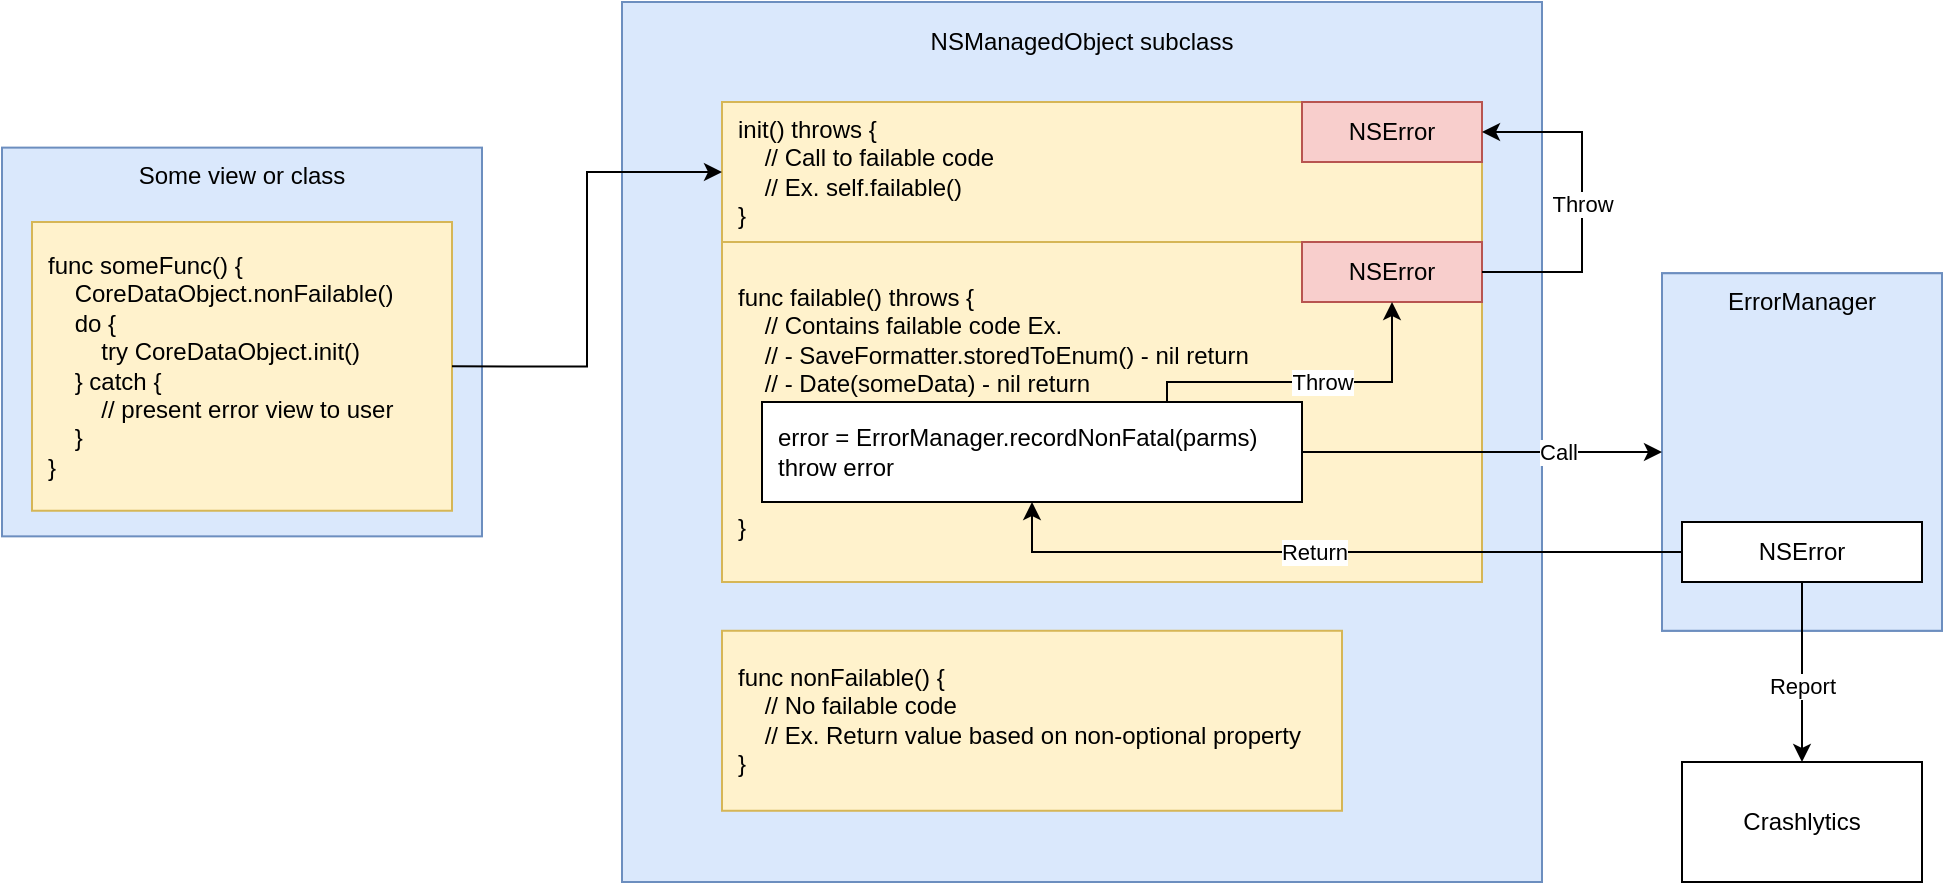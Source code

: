 <mxfile version="14.1.8" type="device" pages="2"><diagram id="QqkL-dKRc8HAovLgqCSY" name="throwing"><mxGraphModel dx="2313" dy="880" grid="1" gridSize="10" guides="1" tooltips="1" connect="1" arrows="1" fold="1" page="1" pageScale="1" pageWidth="1200" pageHeight="500" math="0" shadow="0"><root><mxCell id="0"/><mxCell id="1" parent="0"/><mxCell id="AmR-byiBNs5BFpnlwTnO-15" value="Crashlytics" style="rounded=0;whiteSpace=wrap;html=1;align=center;" vertex="1" parent="1"><mxGeometry x="-260" y="410" width="120" height="60" as="geometry"/></mxCell><mxCell id="AmR-byiBNs5BFpnlwTnO-38" value="" style="group" vertex="1" connectable="0" parent="1"><mxGeometry x="-1100" y="102.81" width="240" height="194.37" as="geometry"/></mxCell><mxCell id="AmR-byiBNs5BFpnlwTnO-11" value="Some view or class" style="rounded=0;whiteSpace=wrap;html=1;align=center;verticalAlign=top;fillColor=#dae8fc;strokeColor=#6c8ebf;" vertex="1" parent="AmR-byiBNs5BFpnlwTnO-38"><mxGeometry width="240" height="194.37" as="geometry"/></mxCell><mxCell id="AmR-byiBNs5BFpnlwTnO-36" value="func someFunc() {&lt;br&gt;&amp;nbsp; &amp;nbsp; CoreDataObject.nonFailable()&lt;br&gt;&amp;nbsp; &amp;nbsp; do {&lt;br&gt;&amp;nbsp; &amp;nbsp; &amp;nbsp; &amp;nbsp; try CoreDataObject.init()&lt;br&gt;&amp;nbsp; &amp;nbsp; } catch {&lt;br&gt;&amp;nbsp; &amp;nbsp; &amp;nbsp; &amp;nbsp; // present error view to user&lt;br&gt;&amp;nbsp; &amp;nbsp; }&lt;br&gt;}" style="rounded=0;whiteSpace=wrap;html=1;align=left;spacing=8;fillColor=#fff2cc;strokeColor=#d6b656;" vertex="1" parent="AmR-byiBNs5BFpnlwTnO-38"><mxGeometry x="15" y="37.19" width="210" height="144.37" as="geometry"/></mxCell><mxCell id="AmR-byiBNs5BFpnlwTnO-40" value="" style="group;fillColor=#dae8fc;strokeColor=#6c8ebf;" vertex="1" connectable="0" parent="1"><mxGeometry x="-270" y="165.63" width="140" height="178.75" as="geometry"/></mxCell><mxCell id="AmR-byiBNs5BFpnlwTnO-14" value="ErrorManager" style="rounded=0;whiteSpace=wrap;html=1;align=center;verticalAlign=top;fillColor=#dae8fc;strokeColor=#6c8ebf;" vertex="1" parent="AmR-byiBNs5BFpnlwTnO-40"><mxGeometry width="140" height="178.75" as="geometry"/></mxCell><mxCell id="AmR-byiBNs5BFpnlwTnO-28" value="NSError" style="rounded=0;whiteSpace=wrap;html=1;align=center;" vertex="1" parent="AmR-byiBNs5BFpnlwTnO-40"><mxGeometry x="10" y="124.37" width="120" height="30" as="geometry"/></mxCell><mxCell id="AmR-byiBNs5BFpnlwTnO-34" style="edgeStyle=orthogonalEdgeStyle;rounded=0;orthogonalLoop=1;jettySize=auto;html=1;exitX=0.5;exitY=1;exitDx=0;exitDy=0;entryX=0.5;entryY=0;entryDx=0;entryDy=0;labelBackgroundColor=none;" edge="1" parent="1" source="AmR-byiBNs5BFpnlwTnO-28" target="AmR-byiBNs5BFpnlwTnO-15"><mxGeometry relative="1" as="geometry"/></mxCell><mxCell id="AmR-byiBNs5BFpnlwTnO-35" value="Report" style="edgeLabel;html=1;align=center;verticalAlign=middle;resizable=0;points=[];" vertex="1" connectable="0" parent="AmR-byiBNs5BFpnlwTnO-34"><mxGeometry x="0.529" y="-2" relative="1" as="geometry"><mxPoint x="2" y="-16.8" as="offset"/></mxGeometry></mxCell><mxCell id="AmR-byiBNs5BFpnlwTnO-46" value="" style="group" vertex="1" connectable="0" parent="1"><mxGeometry x="-790" y="30" width="480" height="440" as="geometry"/></mxCell><mxCell id="AmR-byiBNs5BFpnlwTnO-43" value="" style="group;fillColor=#dae8fc;strokeColor=#6c8ebf;" vertex="1" connectable="0" parent="AmR-byiBNs5BFpnlwTnO-46"><mxGeometry width="460" height="440" as="geometry"/></mxCell><mxCell id="AmR-byiBNs5BFpnlwTnO-42" value="NSManagedObject subclass" style="rounded=0;whiteSpace=wrap;html=1;align=center;verticalAlign=top;spacing=8;fillColor=#dae8fc;strokeColor=#6c8ebf;" vertex="1" parent="AmR-byiBNs5BFpnlwTnO-43"><mxGeometry width="460" height="440" as="geometry"/></mxCell><mxCell id="AmR-byiBNs5BFpnlwTnO-8" value="func nonFailable() {&lt;br&gt;&amp;nbsp; &amp;nbsp; // No failable code&amp;nbsp;&lt;br&gt;&amp;nbsp; &amp;nbsp; // Ex. Return value based on non-optional property&lt;br&gt;&lt;div&gt;&lt;span&gt;}&lt;/span&gt;&lt;/div&gt;" style="rounded=0;whiteSpace=wrap;html=1;align=left;spacing=8;fillColor=#fff2cc;strokeColor=#d6b656;" vertex="1" parent="AmR-byiBNs5BFpnlwTnO-43"><mxGeometry x="50" y="314.38" width="310" height="90" as="geometry"/></mxCell><mxCell id="AmR-byiBNs5BFpnlwTnO-1" value="init() throws {&lt;br&gt;&amp;nbsp; &amp;nbsp; // Call to failable code&lt;br&gt;&amp;nbsp; &amp;nbsp; // Ex. self.failable()&lt;br&gt;&lt;div&gt;&lt;span&gt;}&lt;/span&gt;&lt;/div&gt;" style="rounded=0;whiteSpace=wrap;html=1;align=left;spacing=8;fillColor=#fff2cc;strokeColor=#d6b656;" vertex="1" parent="AmR-byiBNs5BFpnlwTnO-46"><mxGeometry x="50" y="50" width="380" height="70" as="geometry"/></mxCell><mxCell id="AmR-byiBNs5BFpnlwTnO-9" value="func failable() throws {&lt;br&gt;&amp;nbsp; &amp;nbsp; // Contains failable code Ex.&lt;br&gt;&amp;nbsp; &amp;nbsp; // - SaveFormatter.storedToEnum() - nil return&lt;br&gt;&amp;nbsp; &amp;nbsp; // - Date(someData) - nil return&lt;br&gt;&lt;br&gt;&lt;br&gt;&lt;br&gt;&lt;br&gt;&lt;div&gt;&lt;span&gt;}&lt;/span&gt;&lt;/div&gt;" style="rounded=0;whiteSpace=wrap;html=1;align=left;spacing=8;fillColor=#fff2cc;strokeColor=#d6b656;" vertex="1" parent="AmR-byiBNs5BFpnlwTnO-46"><mxGeometry x="50" y="120" width="380" height="170" as="geometry"/></mxCell><mxCell id="AmR-byiBNs5BFpnlwTnO-12" value="NSError" style="rounded=0;whiteSpace=wrap;html=1;align=center;fillColor=#f8cecc;strokeColor=#b85450;" vertex="1" parent="AmR-byiBNs5BFpnlwTnO-46"><mxGeometry x="340" y="120" width="90" height="30" as="geometry"/></mxCell><mxCell id="AmR-byiBNs5BFpnlwTnO-26" style="edgeStyle=orthogonalEdgeStyle;rounded=0;orthogonalLoop=1;jettySize=auto;html=1;exitX=0.75;exitY=0;exitDx=0;exitDy=0;entryX=0.5;entryY=1;entryDx=0;entryDy=0;labelBackgroundColor=none;" edge="1" parent="AmR-byiBNs5BFpnlwTnO-46" source="AmR-byiBNs5BFpnlwTnO-13" target="AmR-byiBNs5BFpnlwTnO-12"><mxGeometry x="50" y="50" as="geometry"><Array as="points"><mxPoint x="273" y="190"/><mxPoint x="385" y="190"/></Array></mxGeometry></mxCell><mxCell id="AmR-byiBNs5BFpnlwTnO-27" value="Throw" style="edgeLabel;html=1;align=center;verticalAlign=middle;resizable=0;points=[];" vertex="1" connectable="0" parent="AmR-byiBNs5BFpnlwTnO-26"><mxGeometry x="0.252" y="-3" relative="1" as="geometry"><mxPoint x="-14.5" y="-3" as="offset"/></mxGeometry></mxCell><mxCell id="AmR-byiBNs5BFpnlwTnO-13" value="error = ErrorManager.recordNonFatal(parms)&lt;br&gt;throw error" style="rounded=0;whiteSpace=wrap;html=1;align=left;spacing=8;" vertex="1" parent="AmR-byiBNs5BFpnlwTnO-46"><mxGeometry x="70" y="200" width="270" height="50" as="geometry"/></mxCell><mxCell id="AmR-byiBNs5BFpnlwTnO-20" value="NSError" style="rounded=0;whiteSpace=wrap;html=1;align=center;fillColor=#f8cecc;strokeColor=#b85450;" vertex="1" parent="AmR-byiBNs5BFpnlwTnO-46"><mxGeometry x="340" y="50" width="90" height="30" as="geometry"/></mxCell><mxCell id="AmR-byiBNs5BFpnlwTnO-21" value="" style="edgeStyle=orthogonalEdgeStyle;rounded=0;orthogonalLoop=1;jettySize=auto;html=1;exitX=1;exitY=0.5;exitDx=0;exitDy=0;entryX=1;entryY=0.5;entryDx=0;entryDy=0;" edge="1" parent="AmR-byiBNs5BFpnlwTnO-46" source="AmR-byiBNs5BFpnlwTnO-12" target="AmR-byiBNs5BFpnlwTnO-20"><mxGeometry x="50" y="50" as="geometry"><Array as="points"><mxPoint x="480" y="135"/><mxPoint x="480" y="65"/></Array></mxGeometry></mxCell><mxCell id="AmR-byiBNs5BFpnlwTnO-45" value="Throw" style="edgeLabel;html=1;align=center;verticalAlign=middle;resizable=0;points=[];" vertex="1" connectable="0" parent="AmR-byiBNs5BFpnlwTnO-21"><mxGeometry relative="1" as="geometry"><mxPoint y="1" as="offset"/></mxGeometry></mxCell><mxCell id="AmR-byiBNs5BFpnlwTnO-17" style="edgeStyle=orthogonalEdgeStyle;rounded=0;orthogonalLoop=1;jettySize=auto;html=1;exitX=1;exitY=0.5;exitDx=0;exitDy=0;entryX=0;entryY=0.5;entryDx=0;entryDy=0;" edge="1" parent="1" source="AmR-byiBNs5BFpnlwTnO-13" target="AmR-byiBNs5BFpnlwTnO-14"><mxGeometry relative="1" as="geometry"/></mxCell><mxCell id="AmR-byiBNs5BFpnlwTnO-24" value="Call" style="edgeLabel;html=1;align=center;verticalAlign=middle;resizable=0;points=[];" vertex="1" connectable="0" parent="AmR-byiBNs5BFpnlwTnO-17"><mxGeometry x="0.415" relative="1" as="geometry"><mxPoint as="offset"/></mxGeometry></mxCell><mxCell id="AmR-byiBNs5BFpnlwTnO-31" style="edgeStyle=orthogonalEdgeStyle;rounded=0;orthogonalLoop=1;jettySize=auto;html=1;exitX=0;exitY=0.5;exitDx=0;exitDy=0;entryX=0.5;entryY=1;entryDx=0;entryDy=0;labelBackgroundColor=none;" edge="1" parent="1" source="AmR-byiBNs5BFpnlwTnO-28" target="AmR-byiBNs5BFpnlwTnO-13"><mxGeometry relative="1" as="geometry"/></mxCell><mxCell id="AmR-byiBNs5BFpnlwTnO-33" value="Return" style="edgeLabel;html=1;align=center;verticalAlign=middle;resizable=0;points=[];" vertex="1" connectable="0" parent="AmR-byiBNs5BFpnlwTnO-31"><mxGeometry x="0.059" y="2" relative="1" as="geometry"><mxPoint x="1" y="-2" as="offset"/></mxGeometry></mxCell><mxCell id="AmR-byiBNs5BFpnlwTnO-41" style="edgeStyle=orthogonalEdgeStyle;rounded=0;orthogonalLoop=1;jettySize=auto;html=1;exitX=1;exitY=0.5;exitDx=0;exitDy=0;entryX=0;entryY=0.5;entryDx=0;entryDy=0;labelBackgroundColor=none;" edge="1" parent="1" source="AmR-byiBNs5BFpnlwTnO-36" target="AmR-byiBNs5BFpnlwTnO-1"><mxGeometry relative="1" as="geometry"/></mxCell></root></mxGraphModel></diagram><diagram name="optionals" id="1Et0gE8GD4addVzx2Dcs"><mxGraphModel dx="3151" dy="1069" grid="1" gridSize="10" guides="1" tooltips="1" connect="1" arrows="1" fold="1" page="1" pageScale="1" pageWidth="900" pageHeight="600" math="0" shadow="0"><root><mxCell id="g1azRzEF2q-VatU32-4k-0"/><mxCell id="g1azRzEF2q-VatU32-4k-1" parent="g1azRzEF2q-VatU32-4k-0"/><mxCell id="g1azRzEF2q-VatU32-4k-29" value="SaveFormatter" style="rounded=0;whiteSpace=wrap;html=1;align=center;fillColor=#dae8fc;strokeColor=#6c8ebf;" vertex="1" parent="g1azRzEF2q-VatU32-4k-1"><mxGeometry x="-1680" y="20" width="270" height="100" as="geometry"/></mxCell><mxCell id="g1azRzEF2q-VatU32-4k-33" value="" style="group" vertex="1" connectable="0" parent="g1azRzEF2q-VatU32-4k-1"><mxGeometry x="-1070" y="160" width="140" height="261.37" as="geometry"/></mxCell><mxCell id="g1azRzEF2q-VatU32-4k-2" value="Crashlytics" style="rounded=0;whiteSpace=wrap;html=1;align=center;" vertex="1" parent="g1azRzEF2q-VatU32-4k-33"><mxGeometry x="10" y="209.847" width="120" height="51.523" as="geometry"/></mxCell><mxCell id="g1azRzEF2q-VatU32-4k-6" value="" style="group;fillColor=#dae8fc;strokeColor=#6c8ebf;" vertex="1" connectable="0" parent="g1azRzEF2q-VatU32-4k-33"><mxGeometry width="140" height="153.497" as="geometry"/></mxCell><mxCell id="g1azRzEF2q-VatU32-4k-7" value="ErrorManager" style="rounded=0;whiteSpace=wrap;html=1;align=center;verticalAlign=top;fillColor=#dae8fc;strokeColor=#6c8ebf;" vertex="1" parent="g1azRzEF2q-VatU32-4k-6"><mxGeometry width="140" height="153.497" as="geometry"/></mxCell><mxCell id="g1azRzEF2q-VatU32-4k-8" value="NSError" style="rounded=0;whiteSpace=wrap;html=1;align=center;" vertex="1" parent="g1azRzEF2q-VatU32-4k-6"><mxGeometry x="10" y="106.8" width="120" height="25.762" as="geometry"/></mxCell><mxCell id="g1azRzEF2q-VatU32-4k-9" style="edgeStyle=orthogonalEdgeStyle;rounded=0;orthogonalLoop=1;jettySize=auto;html=1;exitX=0.5;exitY=1;exitDx=0;exitDy=0;entryX=0.5;entryY=0;entryDx=0;entryDy=0;labelBackgroundColor=none;" edge="1" parent="g1azRzEF2q-VatU32-4k-33" source="g1azRzEF2q-VatU32-4k-8" target="g1azRzEF2q-VatU32-4k-2"><mxGeometry relative="1" as="geometry"/></mxCell><mxCell id="g1azRzEF2q-VatU32-4k-10" value="Report" style="edgeLabel;html=1;align=center;verticalAlign=middle;resizable=0;points=[];" vertex="1" connectable="0" parent="g1azRzEF2q-VatU32-4k-9"><mxGeometry x="0.529" y="-2" relative="1" as="geometry"><mxPoint x="2" y="-16.8" as="offset"/></mxGeometry></mxCell><mxCell id="g1azRzEF2q-VatU32-4k-39" value="" style="group" vertex="1" connectable="0" parent="g1azRzEF2q-VatU32-4k-1"><mxGeometry x="-1700" y="152.81" width="510" height="377.19" as="geometry"/></mxCell><mxCell id="g1azRzEF2q-VatU32-4k-4" value="Some view or class" style="rounded=0;whiteSpace=wrap;html=1;align=center;verticalAlign=top;fillColor=#dae8fc;strokeColor=#6c8ebf;" vertex="1" parent="g1azRzEF2q-VatU32-4k-39"><mxGeometry width="510" height="377.19" as="geometry"/></mxCell><mxCell id="g1azRzEF2q-VatU32-4k-5" value="func someFunc() {&lt;br&gt;&amp;nbsp; &amp;nbsp; let storedProperty = CoreDataObject.property&lt;br&gt;&amp;nbsp; &amp;nbsp; if let someVar = SaveFormatter.storedToEnum(storedProperty) {&lt;br&gt;&amp;nbsp; &amp;nbsp; &amp;nbsp; &amp;nbsp; // Do something&lt;br&gt;&amp;nbsp; &amp;nbsp; } else {&lt;br&gt;&amp;nbsp; &amp;nbsp; &amp;nbsp; &amp;nbsp; ErrorManager.recordNonFatal(parms)&lt;br&gt;&amp;nbsp; &amp;nbsp; &amp;nbsp; &amp;nbsp; // Present error view to user&lt;br&gt;&amp;nbsp; &amp;nbsp; }&lt;br&gt;}" style="rounded=0;whiteSpace=wrap;html=1;align=left;spacing=8;fillColor=#fff2cc;strokeColor=#d6b656;" vertex="1" parent="g1azRzEF2q-VatU32-4k-39"><mxGeometry x="28.125" y="37.19" width="393.75" height="144.37" as="geometry"/></mxCell><mxCell id="g1azRzEF2q-VatU32-4k-30" value="func someOtherFunc() {&lt;br&gt;&amp;nbsp; &amp;nbsp; let storedProperty = CoreDataObject.property&lt;br&gt;&amp;nbsp; &amp;nbsp; guard let someVar = SaveFormatter.storedToEnum(storedProperty) else&amp;nbsp; {&lt;br&gt;&amp;nbsp; &amp;nbsp; &amp;nbsp; &amp;nbsp; ErrorManager.recordNonFatal(parms)&lt;br&gt;&amp;nbsp; &amp;nbsp; &amp;nbsp; &amp;nbsp; // Present error view to user&lt;br&gt;&amp;nbsp; &amp;nbsp; }&lt;br&gt;&lt;br&gt;&amp;nbsp; &amp;nbsp; // Do something&lt;br&gt;}" style="rounded=0;whiteSpace=wrap;html=1;align=left;spacing=8;fillColor=#fff2cc;strokeColor=#d6b656;" vertex="1" parent="g1azRzEF2q-VatU32-4k-39"><mxGeometry x="28.13" y="197.19" width="461.88" height="144.37" as="geometry"/></mxCell><mxCell id="g1azRzEF2q-VatU32-4k-36" style="edgeStyle=orthogonalEdgeStyle;rounded=0;orthogonalLoop=1;jettySize=auto;html=1;exitX=0;exitY=0.5;exitDx=0;exitDy=0;entryX=0;entryY=0.5;entryDx=0;entryDy=0;labelBackgroundColor=none;" edge="1" parent="g1azRzEF2q-VatU32-4k-1" source="g1azRzEF2q-VatU32-4k-30" target="g1azRzEF2q-VatU32-4k-29"><mxGeometry relative="1" as="geometry"><Array as="points"><mxPoint x="-1740" y="422"/><mxPoint x="-1740" y="70"/></Array></mxGeometry></mxCell><mxCell id="g1azRzEF2q-VatU32-4k-34" style="edgeStyle=orthogonalEdgeStyle;rounded=0;orthogonalLoop=1;jettySize=auto;html=1;exitX=0;exitY=0.5;exitDx=0;exitDy=0;entryX=0;entryY=0.5;entryDx=0;entryDy=0;labelBackgroundColor=none;" edge="1" parent="g1azRzEF2q-VatU32-4k-1" source="g1azRzEF2q-VatU32-4k-5" target="g1azRzEF2q-VatU32-4k-29"><mxGeometry relative="1" as="geometry"><Array as="points"><mxPoint x="-1740" y="262"/><mxPoint x="-1740" y="70"/></Array></mxGeometry></mxCell><mxCell id="g1azRzEF2q-VatU32-4k-41" style="edgeStyle=orthogonalEdgeStyle;rounded=0;orthogonalLoop=1;jettySize=auto;html=1;exitX=1;exitY=0.5;exitDx=0;exitDy=0;entryX=0;entryY=0.5;entryDx=0;entryDy=0;labelBackgroundColor=none;" edge="1" parent="g1azRzEF2q-VatU32-4k-1" source="g1azRzEF2q-VatU32-4k-5" target="g1azRzEF2q-VatU32-4k-7"><mxGeometry relative="1" as="geometry"/></mxCell><mxCell id="g1azRzEF2q-VatU32-4k-42" style="edgeStyle=orthogonalEdgeStyle;rounded=0;orthogonalLoop=1;jettySize=auto;html=1;exitX=1;exitY=0.5;exitDx=0;exitDy=0;entryX=0;entryY=0.5;entryDx=0;entryDy=0;labelBackgroundColor=none;" edge="1" parent="g1azRzEF2q-VatU32-4k-1" source="g1azRzEF2q-VatU32-4k-30" target="g1azRzEF2q-VatU32-4k-7"><mxGeometry relative="1" as="geometry"><Array as="points"><mxPoint x="-1110" y="422"/><mxPoint x="-1110" y="237"/></Array></mxGeometry></mxCell></root></mxGraphModel></diagram></mxfile>